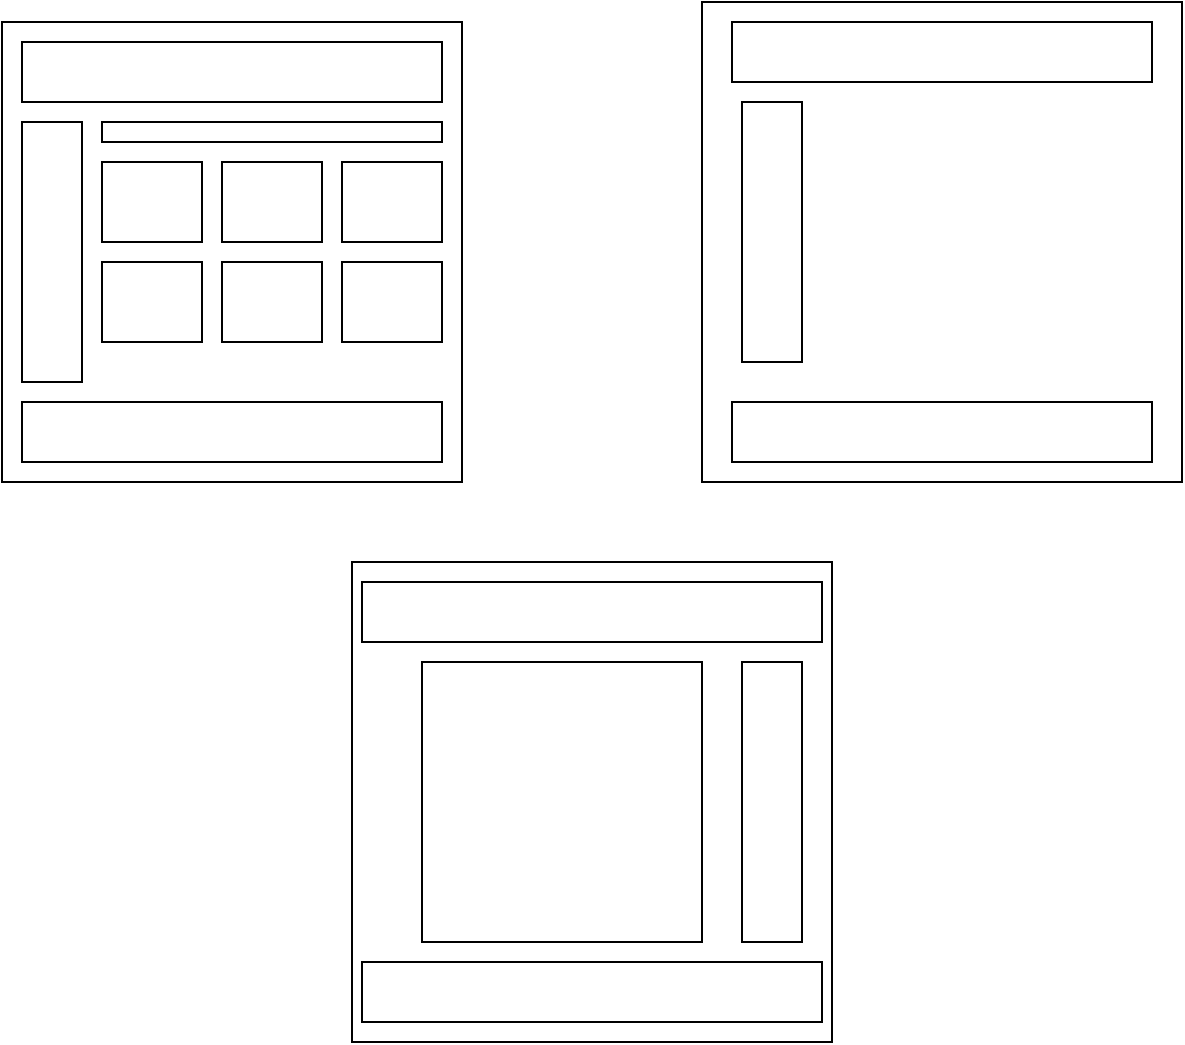 <mxfile version="26.0.16">
  <diagram name="Page-1" id="pw0mbFrSKtVtHFD9CcJ6">
    <mxGraphModel dx="1050" dy="557" grid="1" gridSize="10" guides="1" tooltips="1" connect="1" arrows="1" fold="1" page="1" pageScale="1" pageWidth="850" pageHeight="1100" math="0" shadow="0">
      <root>
        <mxCell id="0" />
        <mxCell id="1" parent="0" />
        <mxCell id="7WqOnEUoiAn3P0yyxOXh-1" value="" style="whiteSpace=wrap;html=1;aspect=fixed;" vertex="1" parent="1">
          <mxGeometry x="130" y="90" width="230" height="230" as="geometry" />
        </mxCell>
        <mxCell id="7WqOnEUoiAn3P0yyxOXh-2" value="" style="whiteSpace=wrap;html=1;aspect=fixed;" vertex="1" parent="1">
          <mxGeometry x="480" y="80" width="240" height="240" as="geometry" />
        </mxCell>
        <mxCell id="7WqOnEUoiAn3P0yyxOXh-3" value="" style="whiteSpace=wrap;html=1;aspect=fixed;" vertex="1" parent="1">
          <mxGeometry x="305" y="360" width="240" height="240" as="geometry" />
        </mxCell>
        <mxCell id="7WqOnEUoiAn3P0yyxOXh-4" value="" style="rounded=0;whiteSpace=wrap;html=1;" vertex="1" parent="1">
          <mxGeometry x="140" y="100" width="210" height="30" as="geometry" />
        </mxCell>
        <mxCell id="7WqOnEUoiAn3P0yyxOXh-5" value="" style="rounded=0;whiteSpace=wrap;html=1;" vertex="1" parent="1">
          <mxGeometry x="495" y="90" width="210" height="30" as="geometry" />
        </mxCell>
        <mxCell id="7WqOnEUoiAn3P0yyxOXh-6" value="" style="rounded=0;whiteSpace=wrap;html=1;" vertex="1" parent="1">
          <mxGeometry x="310" y="370" width="230" height="30" as="geometry" />
        </mxCell>
        <mxCell id="7WqOnEUoiAn3P0yyxOXh-7" value="" style="rounded=0;whiteSpace=wrap;html=1;" vertex="1" parent="1">
          <mxGeometry x="140" y="280" width="210" height="30" as="geometry" />
        </mxCell>
        <mxCell id="7WqOnEUoiAn3P0yyxOXh-8" value="" style="rounded=0;whiteSpace=wrap;html=1;" vertex="1" parent="1">
          <mxGeometry x="495" y="280" width="210" height="30" as="geometry" />
        </mxCell>
        <mxCell id="7WqOnEUoiAn3P0yyxOXh-9" value="" style="rounded=0;whiteSpace=wrap;html=1;" vertex="1" parent="1">
          <mxGeometry x="310" y="560" width="230" height="30" as="geometry" />
        </mxCell>
        <mxCell id="7WqOnEUoiAn3P0yyxOXh-10" value="" style="rounded=0;whiteSpace=wrap;html=1;" vertex="1" parent="1">
          <mxGeometry x="140" y="140" width="30" height="130" as="geometry" />
        </mxCell>
        <mxCell id="7WqOnEUoiAn3P0yyxOXh-11" value="" style="rounded=0;whiteSpace=wrap;html=1;" vertex="1" parent="1">
          <mxGeometry x="500" y="130" width="30" height="130" as="geometry" />
        </mxCell>
        <mxCell id="7WqOnEUoiAn3P0yyxOXh-12" value="" style="rounded=0;whiteSpace=wrap;html=1;" vertex="1" parent="1">
          <mxGeometry x="500" y="410" width="30" height="140" as="geometry" />
        </mxCell>
        <mxCell id="7WqOnEUoiAn3P0yyxOXh-13" value="" style="whiteSpace=wrap;html=1;aspect=fixed;" vertex="1" parent="1">
          <mxGeometry x="340" y="410" width="140" height="140" as="geometry" />
        </mxCell>
        <mxCell id="7WqOnEUoiAn3P0yyxOXh-14" value="" style="rounded=0;whiteSpace=wrap;html=1;" vertex="1" parent="1">
          <mxGeometry x="180" y="140" width="170" height="10" as="geometry" />
        </mxCell>
        <mxCell id="7WqOnEUoiAn3P0yyxOXh-15" value="" style="rounded=0;whiteSpace=wrap;html=1;" vertex="1" parent="1">
          <mxGeometry x="180" y="160" width="50" height="40" as="geometry" />
        </mxCell>
        <mxCell id="7WqOnEUoiAn3P0yyxOXh-16" value="" style="rounded=0;whiteSpace=wrap;html=1;" vertex="1" parent="1">
          <mxGeometry x="180" y="210" width="50" height="40" as="geometry" />
        </mxCell>
        <mxCell id="7WqOnEUoiAn3P0yyxOXh-17" value="" style="rounded=0;whiteSpace=wrap;html=1;" vertex="1" parent="1">
          <mxGeometry x="240" y="160" width="50" height="40" as="geometry" />
        </mxCell>
        <mxCell id="7WqOnEUoiAn3P0yyxOXh-18" value="" style="rounded=0;whiteSpace=wrap;html=1;" vertex="1" parent="1">
          <mxGeometry x="300" y="210" width="50" height="40" as="geometry" />
        </mxCell>
        <mxCell id="7WqOnEUoiAn3P0yyxOXh-19" value="" style="rounded=0;whiteSpace=wrap;html=1;" vertex="1" parent="1">
          <mxGeometry x="300" y="160" width="50" height="40" as="geometry" />
        </mxCell>
        <mxCell id="7WqOnEUoiAn3P0yyxOXh-20" value="" style="rounded=0;whiteSpace=wrap;html=1;" vertex="1" parent="1">
          <mxGeometry x="240" y="210" width="50" height="40" as="geometry" />
        </mxCell>
      </root>
    </mxGraphModel>
  </diagram>
</mxfile>
